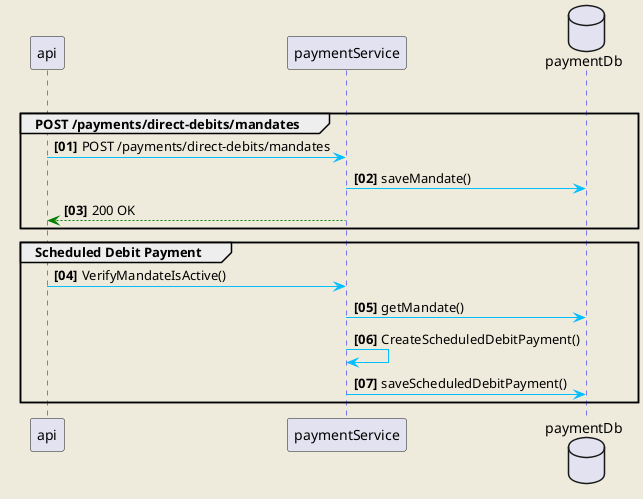 @startuml
skinparam backgroundColor #EEEBDC
skinparam sequence {
ArrowColor DeepSkyBlue
ActorBorderColor DeepSkyBlue
LifeLineBorderColor blue
LifeLineBackgroundColor #A9DCDF}

autonumber 1 1 "<b>[00]"
group Payment Service
    group POST /payments/direct-debits/mandates
        api -> paymentService: POST /payments/direct-debits/mandates
        database    paymentDb    as paymentDb
        paymentService -> paymentDb: saveMandate()
        api <-[#green]- paymentService: 200 OK
    end
    group Scheduled Debit Payment
        api -> paymentService: VerifyMandateIsActive()
        paymentService -> paymentDb: getMandate()
        paymentService -> paymentService: CreateScheduledDebitPayment()
        paymentService -> paymentDb: saveScheduledDebitPayment()

    end

@enduml
